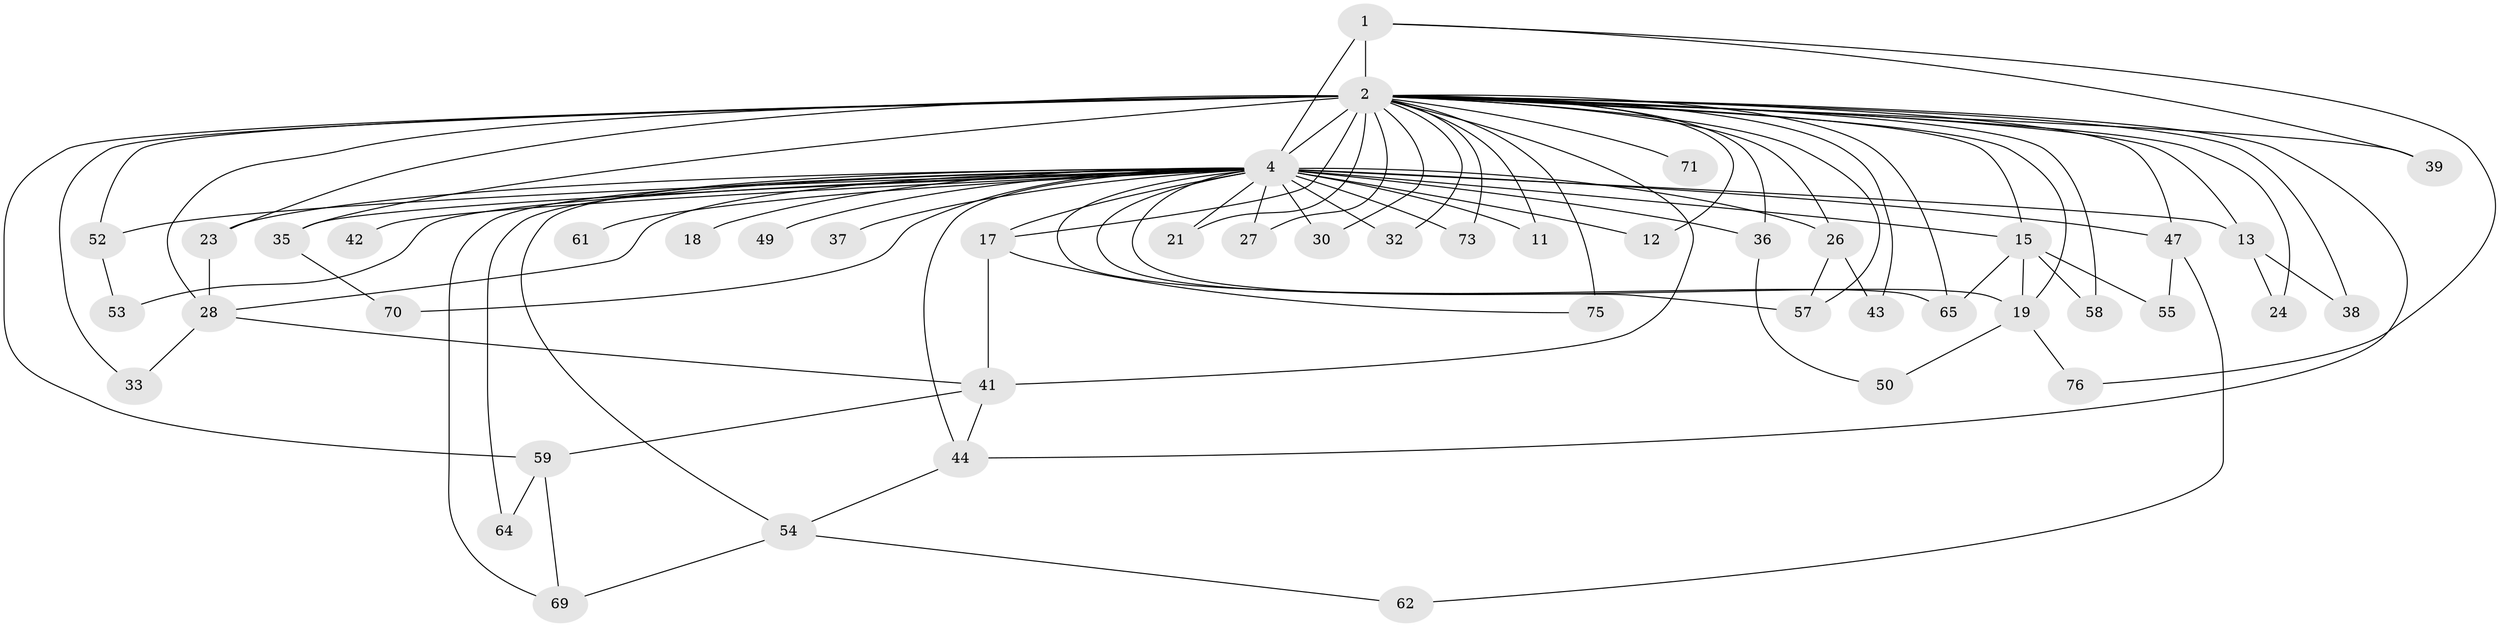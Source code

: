 // original degree distribution, {11: 0.010416666666666666, 18: 0.010416666666666666, 20: 0.020833333333333332, 16: 0.010416666666666666, 19: 0.03125, 21: 0.010416666666666666, 26: 0.010416666666666666, 2: 0.5, 3: 0.20833333333333334, 5: 0.052083333333333336, 4: 0.08333333333333333, 7: 0.020833333333333332, 6: 0.03125}
// Generated by graph-tools (version 1.1) at 2025/14/03/09/25 04:14:04]
// undirected, 48 vertices, 94 edges
graph export_dot {
graph [start="1"]
  node [color=gray90,style=filled];
  1;
  2 [super="+77+85+7+3"];
  4 [super="+31+9+48+8+25"];
  11;
  12;
  13 [super="+63"];
  15 [super="+89+45+51+60"];
  17;
  18;
  19 [super="+34"];
  21;
  23;
  24;
  26 [super="+87"];
  27;
  28 [super="+80+46"];
  30;
  32;
  33;
  35;
  36 [super="+40"];
  37;
  38;
  39;
  41;
  42;
  43;
  44 [super="+78"];
  47 [super="+74"];
  49;
  50;
  52;
  53;
  54;
  55;
  57;
  58;
  59;
  61;
  62;
  64;
  65 [super="+82"];
  69 [super="+83"];
  70 [super="+84"];
  71;
  73;
  75 [super="+81"];
  76;
  1 -- 2 [weight=5];
  1 -- 4 [weight=4];
  1 -- 39;
  1 -- 76;
  2 -- 4 [weight=24];
  2 -- 13 [weight=2];
  2 -- 24;
  2 -- 43;
  2 -- 58;
  2 -- 73;
  2 -- 15 [weight=4];
  2 -- 32;
  2 -- 65 [weight=3];
  2 -- 75 [weight=2];
  2 -- 44;
  2 -- 57;
  2 -- 26;
  2 -- 27;
  2 -- 71 [weight=2];
  2 -- 11;
  2 -- 12 [weight=2];
  2 -- 17 [weight=2];
  2 -- 21;
  2 -- 23;
  2 -- 28;
  2 -- 30;
  2 -- 33;
  2 -- 35 [weight=2];
  2 -- 36 [weight=2];
  2 -- 38;
  2 -- 39;
  2 -- 41 [weight=3];
  2 -- 47;
  2 -- 52;
  2 -- 59;
  2 -- 19;
  4 -- 12;
  4 -- 19 [weight=2];
  4 -- 21;
  4 -- 57;
  4 -- 32 [weight=2];
  4 -- 49 [weight=2];
  4 -- 52;
  4 -- 64;
  4 -- 65;
  4 -- 70 [weight=2];
  4 -- 73;
  4 -- 11;
  4 -- 15 [weight=2];
  4 -- 17 [weight=2];
  4 -- 18 [weight=2];
  4 -- 23;
  4 -- 27;
  4 -- 28;
  4 -- 35;
  4 -- 37 [weight=2];
  4 -- 42 [weight=3];
  4 -- 53;
  4 -- 54;
  4 -- 61 [weight=2];
  4 -- 47 [weight=2];
  4 -- 36;
  4 -- 69;
  4 -- 44;
  4 -- 26;
  4 -- 30;
  4 -- 13 [weight=2];
  13 -- 24;
  13 -- 38;
  15 -- 58;
  15 -- 19;
  15 -- 55;
  15 -- 65;
  17 -- 41;
  17 -- 75;
  19 -- 50;
  19 -- 76;
  23 -- 28;
  26 -- 43;
  26 -- 57;
  28 -- 33;
  28 -- 41;
  35 -- 70;
  36 -- 50;
  41 -- 59;
  41 -- 44;
  44 -- 54;
  47 -- 55;
  47 -- 62;
  52 -- 53;
  54 -- 62;
  54 -- 69;
  59 -- 64;
  59 -- 69;
}
